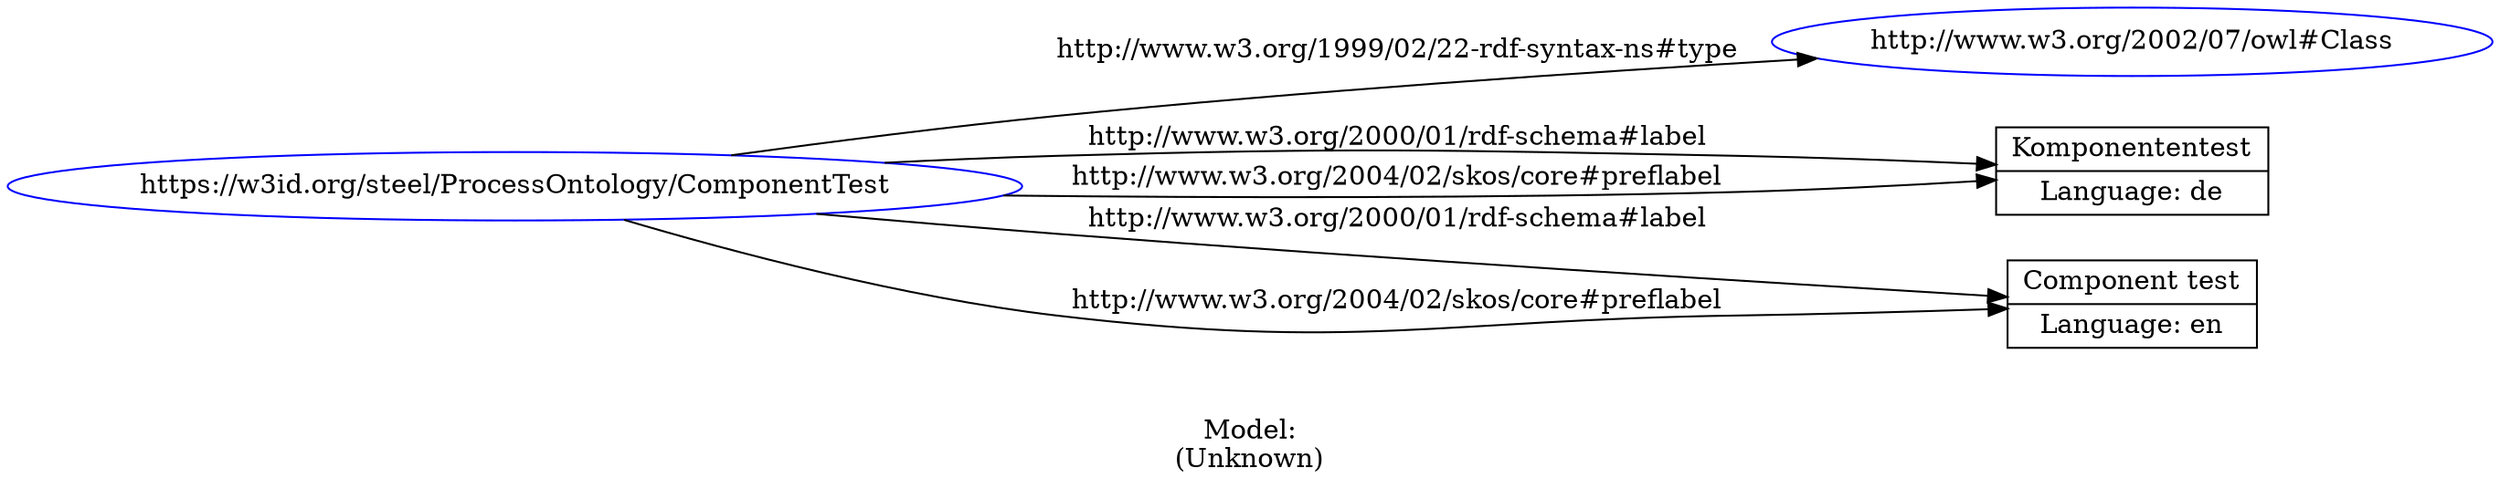 digraph {
	rankdir = LR;
	charset="utf-8";

	"Rhttps://w3id.org/steel/ProcessOntology/ComponentTest" -> "Rhttp://www.w3.org/2002/07/owl#Class" [ label="http://www.w3.org/1999/02/22-rdf-syntax-ns#type" ];
	"Rhttps://w3id.org/steel/ProcessOntology/ComponentTest" -> "LKomponententest|Language: de" [ label="http://www.w3.org/2000/01/rdf-schema#label" ];
	"Rhttps://w3id.org/steel/ProcessOntology/ComponentTest" -> "LComponent test|Language: en" [ label="http://www.w3.org/2000/01/rdf-schema#label" ];
	"Rhttps://w3id.org/steel/ProcessOntology/ComponentTest" -> "LKomponententest|Language: de" [ label="http://www.w3.org/2004/02/skos/core#preflabel" ];
	"Rhttps://w3id.org/steel/ProcessOntology/ComponentTest" -> "LComponent test|Language: en" [ label="http://www.w3.org/2004/02/skos/core#preflabel" ];

	// Resources
	"Rhttps://w3id.org/steel/ProcessOntology/ComponentTest" [ label="https://w3id.org/steel/ProcessOntology/ComponentTest", shape = ellipse, color = blue ];
	"Rhttp://www.w3.org/2002/07/owl#Class" [ label="http://www.w3.org/2002/07/owl#Class", shape = ellipse, color = blue ];

	// Anonymous nodes

	// Literals
	"LKomponententest|Language: de" [ label="Komponententest|Language: de", shape = record ];
	"LComponent test|Language: en" [ label="Component test|Language: en", shape = record ];

	label="\n\nModel:\n(Unknown)";
}
